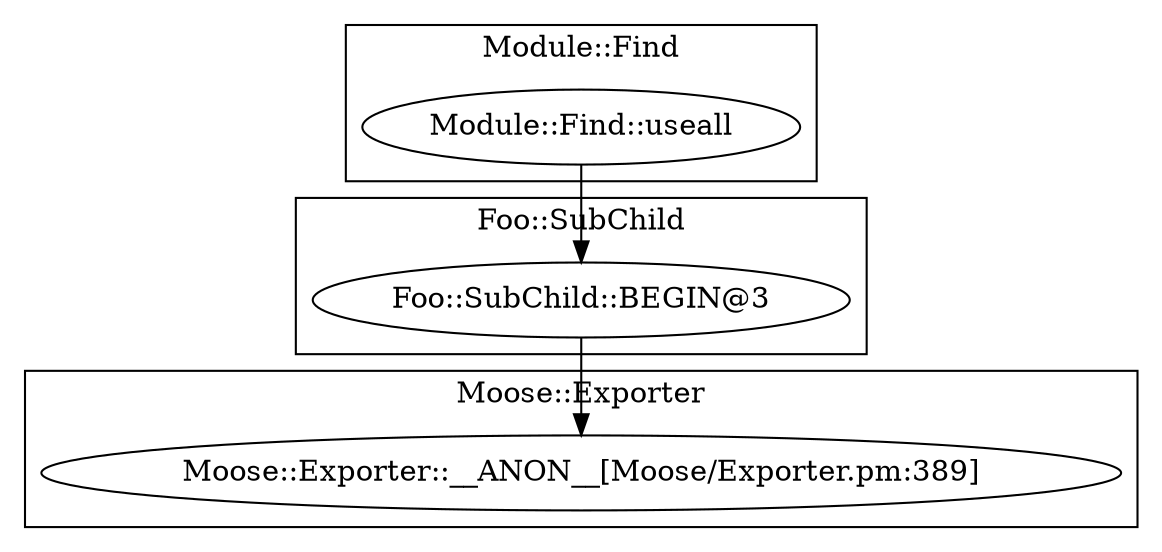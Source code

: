 digraph {
graph [overlap=false]
subgraph cluster_Moose_Exporter {
	label="Moose::Exporter";
	"Moose::Exporter::__ANON__[Moose/Exporter.pm:389]";
}
subgraph cluster_Module_Find {
	label="Module::Find";
	"Module::Find::useall";
}
subgraph cluster_Foo_SubChild {
	label="Foo::SubChild";
	"Foo::SubChild::BEGIN@3";
}
"Module::Find::useall" -> "Foo::SubChild::BEGIN@3";
"Foo::SubChild::BEGIN@3" -> "Moose::Exporter::__ANON__[Moose/Exporter.pm:389]";
}
